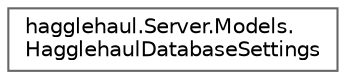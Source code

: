 digraph "Graphical Class Hierarchy"
{
 // LATEX_PDF_SIZE
  bgcolor="transparent";
  edge [fontname=Helvetica,fontsize=10,labelfontname=Helvetica,labelfontsize=10];
  node [fontname=Helvetica,fontsize=10,shape=box,height=0.2,width=0.4];
  rankdir="LR";
  Node0 [id="Node000000",label="hagglehaul.Server.Models.\lHagglehaulDatabaseSettings",height=0.2,width=0.4,color="grey40", fillcolor="white", style="filled",URL="$classhagglehaul_1_1_server_1_1_models_1_1_hagglehaul_database_settings.html",tooltip=" "];
}
